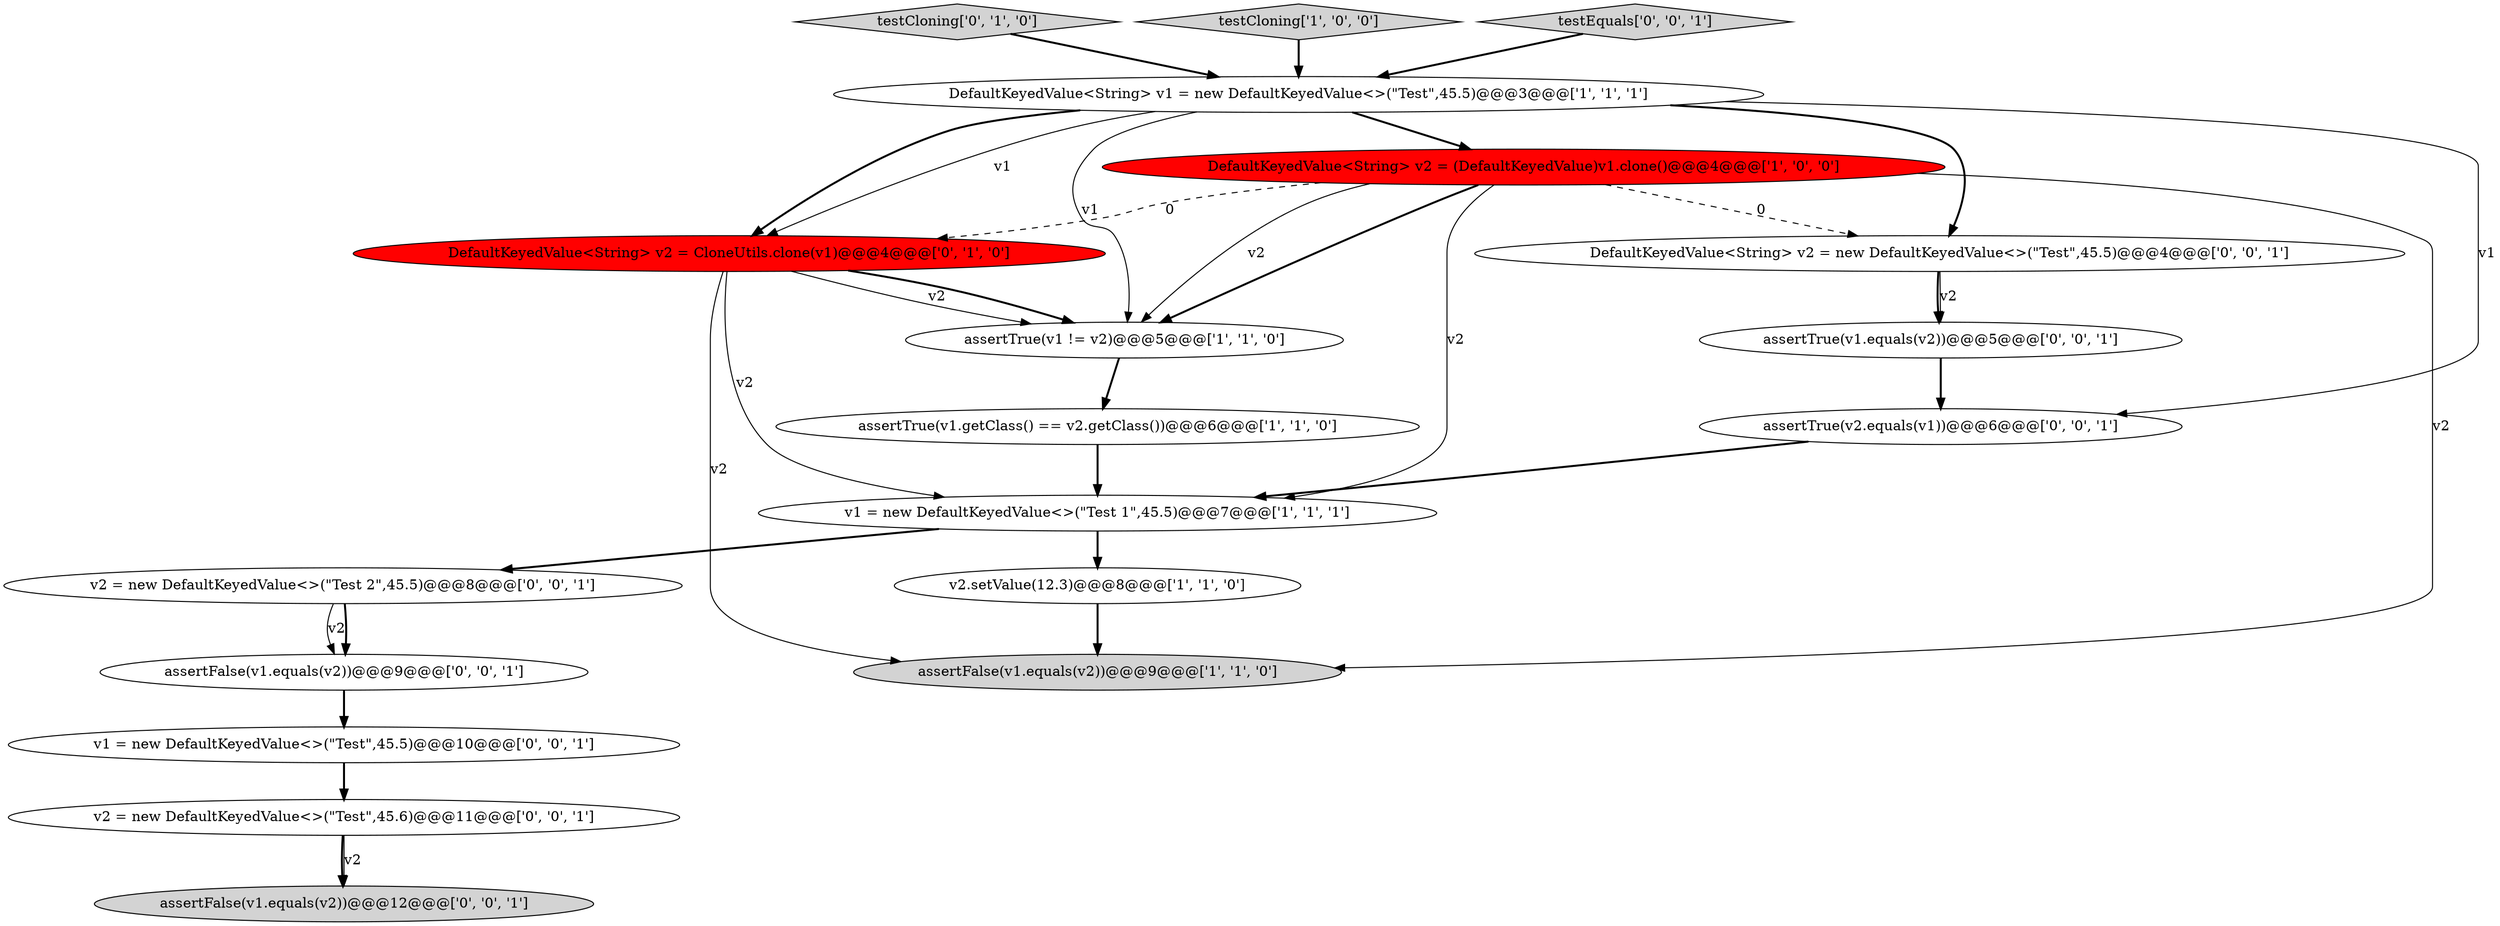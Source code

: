 digraph {
6 [style = filled, label = "assertTrue(v1 != v2)@@@5@@@['1', '1', '0']", fillcolor = white, shape = ellipse image = "AAA0AAABBB1BBB"];
17 [style = filled, label = "assertTrue(v2.equals(v1))@@@6@@@['0', '0', '1']", fillcolor = white, shape = ellipse image = "AAA0AAABBB3BBB"];
18 [style = filled, label = "assertFalse(v1.equals(v2))@@@12@@@['0', '0', '1']", fillcolor = lightgray, shape = ellipse image = "AAA0AAABBB3BBB"];
13 [style = filled, label = "v2 = new DefaultKeyedValue<>(\"Test 2\",45.5)@@@8@@@['0', '0', '1']", fillcolor = white, shape = ellipse image = "AAA0AAABBB3BBB"];
4 [style = filled, label = "v2.setValue(12.3)@@@8@@@['1', '1', '0']", fillcolor = white, shape = ellipse image = "AAA0AAABBB1BBB"];
3 [style = filled, label = "DefaultKeyedValue<String> v1 = new DefaultKeyedValue<>(\"Test\",45.5)@@@3@@@['1', '1', '1']", fillcolor = white, shape = ellipse image = "AAA0AAABBB1BBB"];
8 [style = filled, label = "testCloning['0', '1', '0']", fillcolor = lightgray, shape = diamond image = "AAA0AAABBB2BBB"];
15 [style = filled, label = "DefaultKeyedValue<String> v2 = new DefaultKeyedValue<>(\"Test\",45.5)@@@4@@@['0', '0', '1']", fillcolor = white, shape = ellipse image = "AAA0AAABBB3BBB"];
16 [style = filled, label = "v2 = new DefaultKeyedValue<>(\"Test\",45.6)@@@11@@@['0', '0', '1']", fillcolor = white, shape = ellipse image = "AAA0AAABBB3BBB"];
7 [style = filled, label = "testCloning['1', '0', '0']", fillcolor = lightgray, shape = diamond image = "AAA0AAABBB1BBB"];
9 [style = filled, label = "DefaultKeyedValue<String> v2 = CloneUtils.clone(v1)@@@4@@@['0', '1', '0']", fillcolor = red, shape = ellipse image = "AAA1AAABBB2BBB"];
11 [style = filled, label = "assertFalse(v1.equals(v2))@@@9@@@['0', '0', '1']", fillcolor = white, shape = ellipse image = "AAA0AAABBB3BBB"];
2 [style = filled, label = "DefaultKeyedValue<String> v2 = (DefaultKeyedValue)v1.clone()@@@4@@@['1', '0', '0']", fillcolor = red, shape = ellipse image = "AAA1AAABBB1BBB"];
12 [style = filled, label = "assertTrue(v1.equals(v2))@@@5@@@['0', '0', '1']", fillcolor = white, shape = ellipse image = "AAA0AAABBB3BBB"];
1 [style = filled, label = "assertTrue(v1.getClass() == v2.getClass())@@@6@@@['1', '1', '0']", fillcolor = white, shape = ellipse image = "AAA0AAABBB1BBB"];
5 [style = filled, label = "v1 = new DefaultKeyedValue<>(\"Test 1\",45.5)@@@7@@@['1', '1', '1']", fillcolor = white, shape = ellipse image = "AAA0AAABBB1BBB"];
0 [style = filled, label = "assertFalse(v1.equals(v2))@@@9@@@['1', '1', '0']", fillcolor = lightgray, shape = ellipse image = "AAA0AAABBB1BBB"];
10 [style = filled, label = "v1 = new DefaultKeyedValue<>(\"Test\",45.5)@@@10@@@['0', '0', '1']", fillcolor = white, shape = ellipse image = "AAA0AAABBB3BBB"];
14 [style = filled, label = "testEquals['0', '0', '1']", fillcolor = lightgray, shape = diamond image = "AAA0AAABBB3BBB"];
1->5 [style = bold, label=""];
14->3 [style = bold, label=""];
17->5 [style = bold, label=""];
16->18 [style = bold, label=""];
2->6 [style = solid, label="v2"];
3->17 [style = solid, label="v1"];
2->6 [style = bold, label=""];
12->17 [style = bold, label=""];
8->3 [style = bold, label=""];
2->5 [style = solid, label="v2"];
3->15 [style = bold, label=""];
13->11 [style = solid, label="v2"];
13->11 [style = bold, label=""];
7->3 [style = bold, label=""];
9->6 [style = bold, label=""];
4->0 [style = bold, label=""];
9->5 [style = solid, label="v2"];
2->15 [style = dashed, label="0"];
3->9 [style = bold, label=""];
15->12 [style = solid, label="v2"];
6->1 [style = bold, label=""];
3->2 [style = bold, label=""];
10->16 [style = bold, label=""];
2->0 [style = solid, label="v2"];
11->10 [style = bold, label=""];
2->9 [style = dashed, label="0"];
5->13 [style = bold, label=""];
5->4 [style = bold, label=""];
3->6 [style = solid, label="v1"];
9->6 [style = solid, label="v2"];
15->12 [style = bold, label=""];
3->9 [style = solid, label="v1"];
16->18 [style = solid, label="v2"];
9->0 [style = solid, label="v2"];
}

